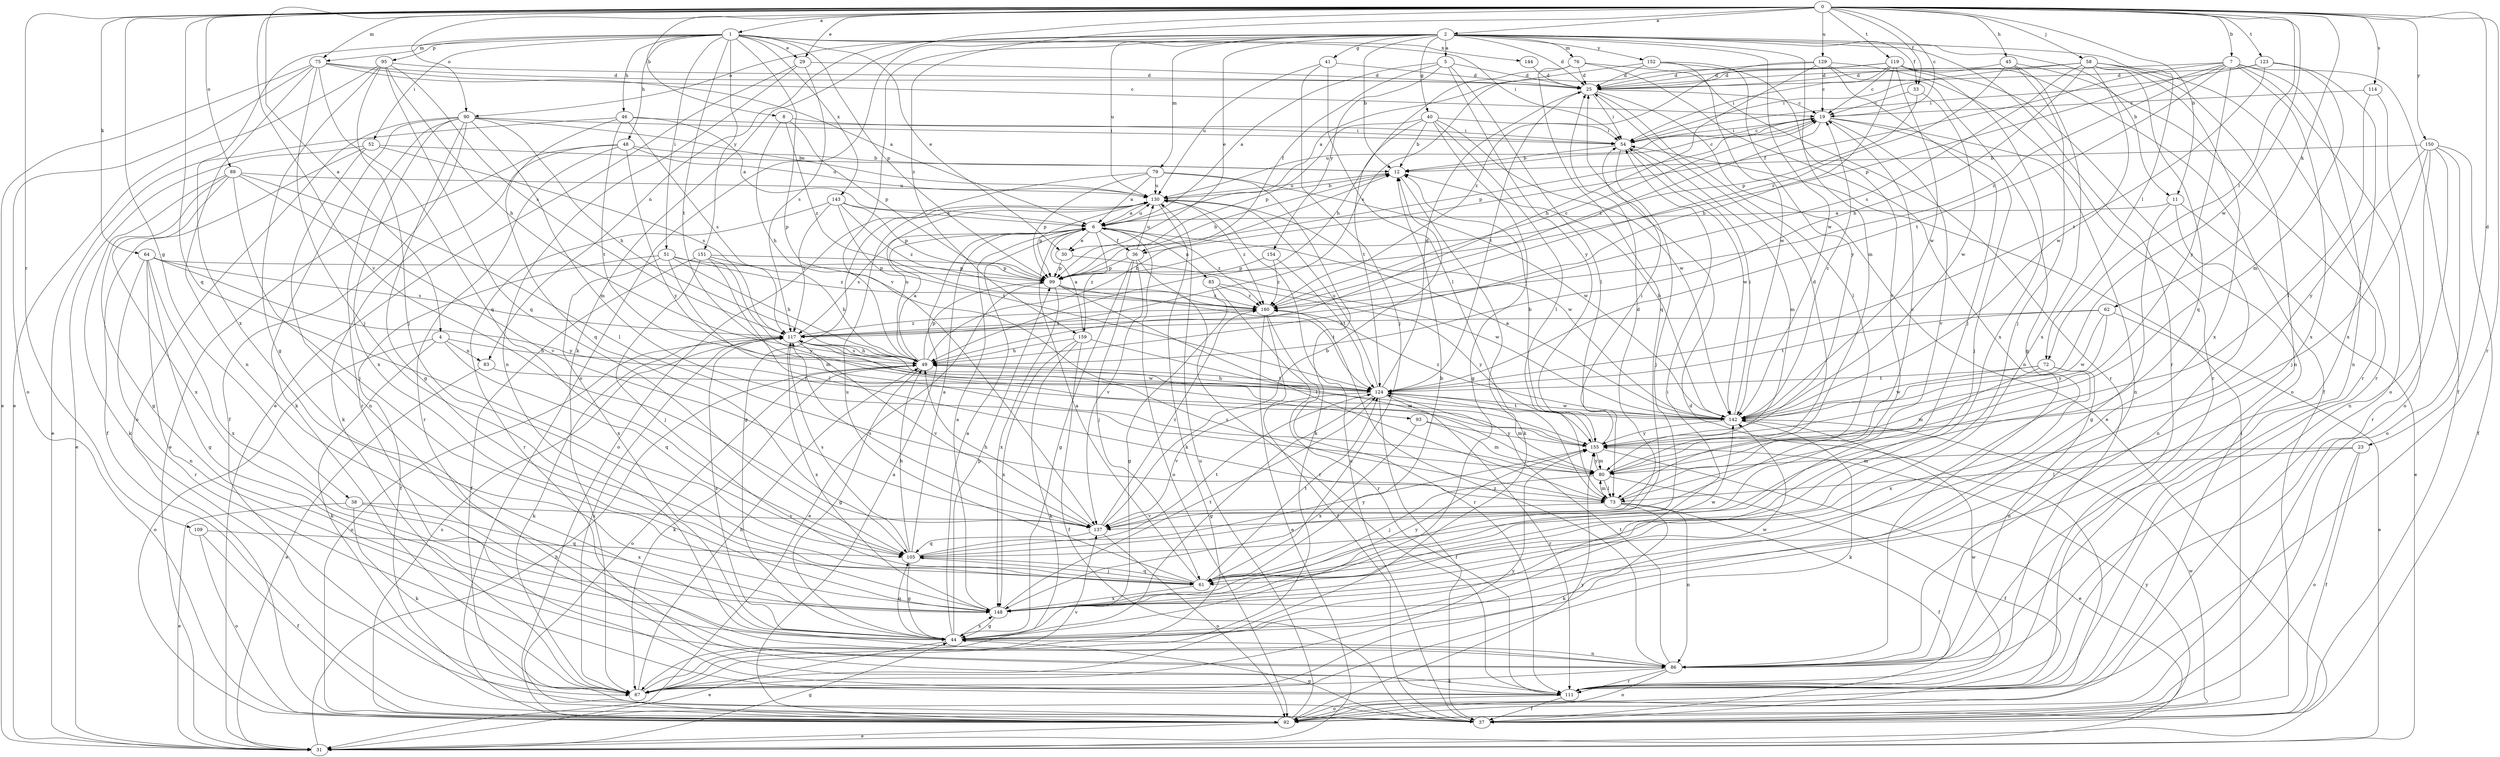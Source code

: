 strict digraph  {
0;
1;
2;
4;
5;
6;
7;
8;
11;
12;
19;
23;
25;
29;
30;
31;
33;
36;
37;
38;
40;
41;
44;
45;
46;
48;
49;
51;
52;
54;
58;
61;
62;
64;
67;
72;
73;
75;
76;
79;
80;
83;
85;
86;
89;
90;
92;
93;
95;
99;
105;
109;
111;
114;
117;
119;
123;
124;
129;
130;
137;
142;
143;
144;
148;
150;
151;
152;
154;
155;
159;
160;
0 -> 1  [label=a];
0 -> 2  [label=a];
0 -> 4  [label=a];
0 -> 7  [label=b];
0 -> 8  [label=b];
0 -> 11  [label=b];
0 -> 19  [label=c];
0 -> 23  [label=d];
0 -> 29  [label=e];
0 -> 33  [label=f];
0 -> 38  [label=g];
0 -> 45  [label=h];
0 -> 58  [label=j];
0 -> 62  [label=k];
0 -> 64  [label=k];
0 -> 67  [label=k];
0 -> 72  [label=l];
0 -> 75  [label=m];
0 -> 89  [label=o];
0 -> 90  [label=o];
0 -> 105  [label=q];
0 -> 109  [label=r];
0 -> 111  [label=r];
0 -> 114  [label=s];
0 -> 119  [label=t];
0 -> 123  [label=t];
0 -> 129  [label=u];
0 -> 137  [label=v];
0 -> 142  [label=w];
0 -> 150  [label=y];
0 -> 159  [label=z];
1 -> 29  [label=e];
1 -> 30  [label=e];
1 -> 46  [label=h];
1 -> 48  [label=h];
1 -> 51  [label=i];
1 -> 52  [label=i];
1 -> 54  [label=i];
1 -> 75  [label=m];
1 -> 93  [label=p];
1 -> 95  [label=p];
1 -> 99  [label=p];
1 -> 124  [label=t];
1 -> 143  [label=x];
1 -> 144  [label=x];
1 -> 148  [label=x];
1 -> 151  [label=y];
2 -> 5  [label=a];
2 -> 11  [label=b];
2 -> 12  [label=b];
2 -> 25  [label=d];
2 -> 30  [label=e];
2 -> 33  [label=f];
2 -> 40  [label=g];
2 -> 41  [label=g];
2 -> 72  [label=l];
2 -> 76  [label=m];
2 -> 79  [label=m];
2 -> 80  [label=m];
2 -> 83  [label=n];
2 -> 90  [label=o];
2 -> 92  [label=o];
2 -> 111  [label=r];
2 -> 130  [label=u];
2 -> 137  [label=v];
2 -> 142  [label=w];
2 -> 152  [label=y];
4 -> 49  [label=h];
4 -> 67  [label=k];
4 -> 83  [label=n];
4 -> 92  [label=o];
4 -> 105  [label=q];
5 -> 6  [label=a];
5 -> 25  [label=d];
5 -> 36  [label=f];
5 -> 73  [label=l];
5 -> 154  [label=y];
5 -> 155  [label=y];
6 -> 30  [label=e];
6 -> 36  [label=f];
6 -> 85  [label=n];
6 -> 92  [label=o];
6 -> 117  [label=s];
6 -> 130  [label=u];
6 -> 159  [label=z];
6 -> 160  [label=z];
7 -> 25  [label=d];
7 -> 36  [label=f];
7 -> 37  [label=f];
7 -> 86  [label=n];
7 -> 92  [label=o];
7 -> 99  [label=p];
7 -> 124  [label=t];
7 -> 148  [label=x];
7 -> 155  [label=y];
7 -> 160  [label=z];
8 -> 49  [label=h];
8 -> 54  [label=i];
8 -> 99  [label=p];
8 -> 160  [label=z];
11 -> 6  [label=a];
11 -> 31  [label=e];
11 -> 44  [label=g];
11 -> 86  [label=n];
12 -> 19  [label=c];
12 -> 67  [label=k];
12 -> 130  [label=u];
19 -> 54  [label=i];
19 -> 61  [label=j];
19 -> 86  [label=n];
19 -> 99  [label=p];
19 -> 130  [label=u];
19 -> 137  [label=v];
19 -> 160  [label=z];
23 -> 37  [label=f];
23 -> 73  [label=l];
23 -> 80  [label=m];
23 -> 92  [label=o];
25 -> 19  [label=c];
25 -> 31  [label=e];
25 -> 54  [label=i];
25 -> 73  [label=l];
25 -> 124  [label=t];
29 -> 25  [label=d];
29 -> 31  [label=e];
29 -> 86  [label=n];
29 -> 117  [label=s];
30 -> 99  [label=p];
30 -> 142  [label=w];
31 -> 44  [label=g];
31 -> 49  [label=h];
33 -> 19  [label=c];
33 -> 99  [label=p];
33 -> 142  [label=w];
36 -> 44  [label=g];
36 -> 61  [label=j];
36 -> 99  [label=p];
36 -> 111  [label=r];
36 -> 130  [label=u];
36 -> 137  [label=v];
37 -> 44  [label=g];
37 -> 54  [label=i];
37 -> 130  [label=u];
37 -> 142  [label=w];
37 -> 155  [label=y];
38 -> 31  [label=e];
38 -> 67  [label=k];
38 -> 137  [label=v];
38 -> 148  [label=x];
40 -> 12  [label=b];
40 -> 44  [label=g];
40 -> 54  [label=i];
40 -> 73  [label=l];
40 -> 99  [label=p];
40 -> 124  [label=t];
40 -> 142  [label=w];
41 -> 25  [label=d];
41 -> 61  [label=j];
41 -> 73  [label=l];
41 -> 130  [label=u];
44 -> 6  [label=a];
44 -> 31  [label=e];
44 -> 54  [label=i];
44 -> 86  [label=n];
44 -> 99  [label=p];
44 -> 105  [label=q];
44 -> 117  [label=s];
44 -> 142  [label=w];
44 -> 148  [label=x];
45 -> 25  [label=d];
45 -> 61  [label=j];
45 -> 111  [label=r];
45 -> 148  [label=x];
45 -> 160  [label=z];
46 -> 6  [label=a];
46 -> 31  [label=e];
46 -> 54  [label=i];
46 -> 105  [label=q];
46 -> 117  [label=s];
46 -> 124  [label=t];
48 -> 12  [label=b];
48 -> 31  [label=e];
48 -> 67  [label=k];
48 -> 111  [label=r];
48 -> 130  [label=u];
48 -> 155  [label=y];
49 -> 6  [label=a];
49 -> 12  [label=b];
49 -> 44  [label=g];
49 -> 67  [label=k];
49 -> 92  [label=o];
49 -> 99  [label=p];
49 -> 117  [label=s];
49 -> 124  [label=t];
49 -> 130  [label=u];
51 -> 37  [label=f];
51 -> 49  [label=h];
51 -> 80  [label=m];
51 -> 99  [label=p];
51 -> 148  [label=x];
51 -> 160  [label=z];
52 -> 12  [label=b];
52 -> 31  [label=e];
52 -> 37  [label=f];
52 -> 86  [label=n];
52 -> 117  [label=s];
54 -> 12  [label=b];
54 -> 19  [label=c];
54 -> 61  [label=j];
54 -> 80  [label=m];
54 -> 142  [label=w];
58 -> 25  [label=d];
58 -> 49  [label=h];
58 -> 54  [label=i];
58 -> 86  [label=n];
58 -> 105  [label=q];
58 -> 111  [label=r];
58 -> 117  [label=s];
58 -> 142  [label=w];
58 -> 148  [label=x];
61 -> 6  [label=a];
61 -> 12  [label=b];
61 -> 105  [label=q];
61 -> 124  [label=t];
61 -> 130  [label=u];
61 -> 142  [label=w];
61 -> 148  [label=x];
62 -> 31  [label=e];
62 -> 117  [label=s];
62 -> 124  [label=t];
62 -> 142  [label=w];
62 -> 155  [label=y];
64 -> 44  [label=g];
64 -> 86  [label=n];
64 -> 99  [label=p];
64 -> 111  [label=r];
64 -> 117  [label=s];
64 -> 148  [label=x];
64 -> 155  [label=y];
67 -> 49  [label=h];
67 -> 117  [label=s];
67 -> 137  [label=v];
67 -> 155  [label=y];
72 -> 80  [label=m];
72 -> 86  [label=n];
72 -> 124  [label=t];
72 -> 142  [label=w];
72 -> 148  [label=x];
73 -> 19  [label=c];
73 -> 37  [label=f];
73 -> 67  [label=k];
73 -> 80  [label=m];
73 -> 86  [label=n];
73 -> 117  [label=s];
73 -> 137  [label=v];
75 -> 6  [label=a];
75 -> 19  [label=c];
75 -> 25  [label=d];
75 -> 31  [label=e];
75 -> 61  [label=j];
75 -> 86  [label=n];
75 -> 92  [label=o];
75 -> 105  [label=q];
76 -> 25  [label=d];
76 -> 49  [label=h];
76 -> 86  [label=n];
76 -> 105  [label=q];
76 -> 111  [label=r];
79 -> 6  [label=a];
79 -> 67  [label=k];
79 -> 92  [label=o];
79 -> 99  [label=p];
79 -> 130  [label=u];
79 -> 142  [label=w];
80 -> 25  [label=d];
80 -> 37  [label=f];
80 -> 61  [label=j];
80 -> 73  [label=l];
80 -> 155  [label=y];
83 -> 31  [label=e];
83 -> 124  [label=t];
85 -> 44  [label=g];
85 -> 111  [label=r];
85 -> 155  [label=y];
85 -> 160  [label=z];
86 -> 67  [label=k];
86 -> 92  [label=o];
86 -> 111  [label=r];
86 -> 124  [label=t];
86 -> 160  [label=z];
89 -> 44  [label=g];
89 -> 61  [label=j];
89 -> 67  [label=k];
89 -> 73  [label=l];
89 -> 130  [label=u];
89 -> 137  [label=v];
89 -> 148  [label=x];
90 -> 37  [label=f];
90 -> 44  [label=g];
90 -> 49  [label=h];
90 -> 54  [label=i];
90 -> 67  [label=k];
90 -> 80  [label=m];
90 -> 92  [label=o];
90 -> 111  [label=r];
90 -> 130  [label=u];
90 -> 148  [label=x];
92 -> 6  [label=a];
92 -> 25  [label=d];
92 -> 31  [label=e];
92 -> 117  [label=s];
92 -> 130  [label=u];
92 -> 155  [label=y];
93 -> 80  [label=m];
93 -> 148  [label=x];
93 -> 155  [label=y];
95 -> 25  [label=d];
95 -> 31  [label=e];
95 -> 44  [label=g];
95 -> 49  [label=h];
95 -> 61  [label=j];
95 -> 105  [label=q];
95 -> 117  [label=s];
99 -> 12  [label=b];
99 -> 31  [label=e];
99 -> 73  [label=l];
99 -> 124  [label=t];
99 -> 148  [label=x];
99 -> 160  [label=z];
105 -> 6  [label=a];
105 -> 44  [label=g];
105 -> 49  [label=h];
105 -> 61  [label=j];
105 -> 117  [label=s];
105 -> 124  [label=t];
105 -> 155  [label=y];
109 -> 37  [label=f];
109 -> 92  [label=o];
109 -> 105  [label=q];
111 -> 37  [label=f];
111 -> 92  [label=o];
111 -> 142  [label=w];
114 -> 19  [label=c];
114 -> 73  [label=l];
114 -> 92  [label=o];
117 -> 49  [label=h];
117 -> 67  [label=k];
117 -> 92  [label=o];
117 -> 137  [label=v];
117 -> 142  [label=w];
117 -> 148  [label=x];
117 -> 160  [label=z];
119 -> 6  [label=a];
119 -> 19  [label=c];
119 -> 25  [label=d];
119 -> 37  [label=f];
119 -> 49  [label=h];
119 -> 54  [label=i];
119 -> 92  [label=o];
119 -> 142  [label=w];
119 -> 148  [label=x];
123 -> 25  [label=d];
123 -> 54  [label=i];
123 -> 80  [label=m];
123 -> 124  [label=t];
123 -> 148  [label=x];
124 -> 25  [label=d];
124 -> 37  [label=f];
124 -> 44  [label=g];
124 -> 49  [label=h];
124 -> 80  [label=m];
124 -> 111  [label=r];
124 -> 130  [label=u];
124 -> 137  [label=v];
124 -> 142  [label=w];
129 -> 19  [label=c];
129 -> 25  [label=d];
129 -> 44  [label=g];
129 -> 49  [label=h];
129 -> 61  [label=j];
129 -> 111  [label=r];
129 -> 160  [label=z];
130 -> 6  [label=a];
130 -> 12  [label=b];
130 -> 44  [label=g];
130 -> 67  [label=k];
130 -> 99  [label=p];
130 -> 142  [label=w];
130 -> 160  [label=z];
137 -> 12  [label=b];
137 -> 25  [label=d];
137 -> 49  [label=h];
137 -> 92  [label=o];
137 -> 105  [label=q];
137 -> 117  [label=s];
137 -> 160  [label=z];
142 -> 6  [label=a];
142 -> 12  [label=b];
142 -> 19  [label=c];
142 -> 54  [label=i];
142 -> 67  [label=k];
142 -> 124  [label=t];
142 -> 155  [label=y];
142 -> 160  [label=z];
143 -> 6  [label=a];
143 -> 99  [label=p];
143 -> 111  [label=r];
143 -> 117  [label=s];
143 -> 124  [label=t];
143 -> 160  [label=z];
144 -> 25  [label=d];
148 -> 6  [label=a];
148 -> 44  [label=g];
148 -> 124  [label=t];
148 -> 155  [label=y];
150 -> 12  [label=b];
150 -> 37  [label=f];
150 -> 61  [label=j];
150 -> 86  [label=n];
150 -> 92  [label=o];
150 -> 111  [label=r];
150 -> 155  [label=y];
151 -> 37  [label=f];
151 -> 49  [label=h];
151 -> 61  [label=j];
151 -> 73  [label=l];
151 -> 99  [label=p];
151 -> 155  [label=y];
152 -> 25  [label=d];
152 -> 117  [label=s];
152 -> 137  [label=v];
152 -> 142  [label=w];
152 -> 155  [label=y];
154 -> 99  [label=p];
154 -> 124  [label=t];
154 -> 160  [label=z];
155 -> 12  [label=b];
155 -> 31  [label=e];
155 -> 54  [label=i];
155 -> 80  [label=m];
159 -> 6  [label=a];
159 -> 37  [label=f];
159 -> 49  [label=h];
159 -> 67  [label=k];
159 -> 80  [label=m];
159 -> 148  [label=x];
160 -> 19  [label=c];
160 -> 31  [label=e];
160 -> 37  [label=f];
160 -> 111  [label=r];
160 -> 117  [label=s];
}
